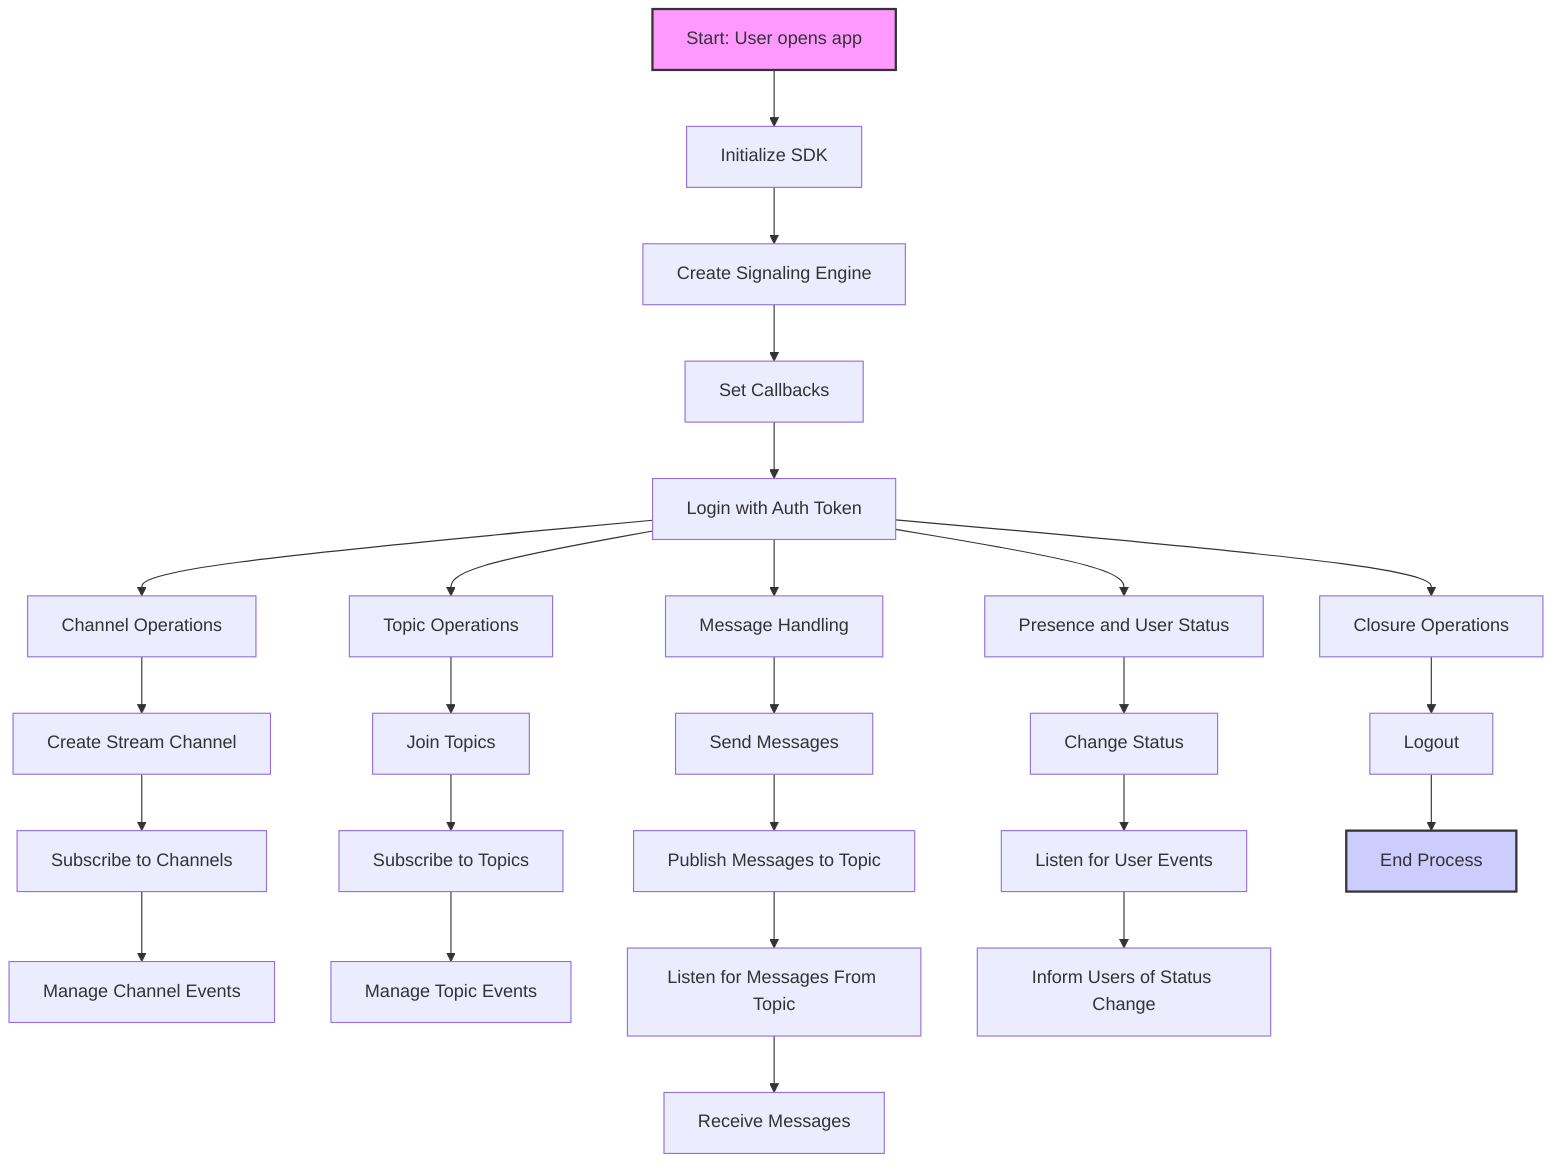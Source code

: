 flowchart TB
    A[Start: User opens app] --> B[Initialize SDK]
    B --> C[Create Signaling Engine]
    C --> D[Set Callbacks]
    D --> E[Login with Auth Token]

    E --> F[Channel Operations]
    F --> G[Create Stream Channel]
    G --> H[Subscribe to Channels]
    H --> I[Manage Channel Events]

    E --> J[Topic Operations]
    J --> K[Join Topics]
    K --> L[Subscribe to Topics]
    L --> M[Manage Topic Events]

    E --> N[Message Handling]
    N --> O[Send Messages]
    O --> P[Publish Messages to Topic]
    P --> Q[Listen for Messages From Topic]
    Q --> R[Receive Messages]

    E --> S[Presence and User Status]
    S --> T[Change Status]
    T --> U[Listen for User Events]
    U --> V[Inform Users of Status Change]

    E --> W[Closure Operations]
    W --> X[Logout]
    X --> Y[End Process]

    style A fill:#f9f,stroke:#333,stroke-width:2px
    style Y fill:#ccf,stroke:#333,stroke-width:2px